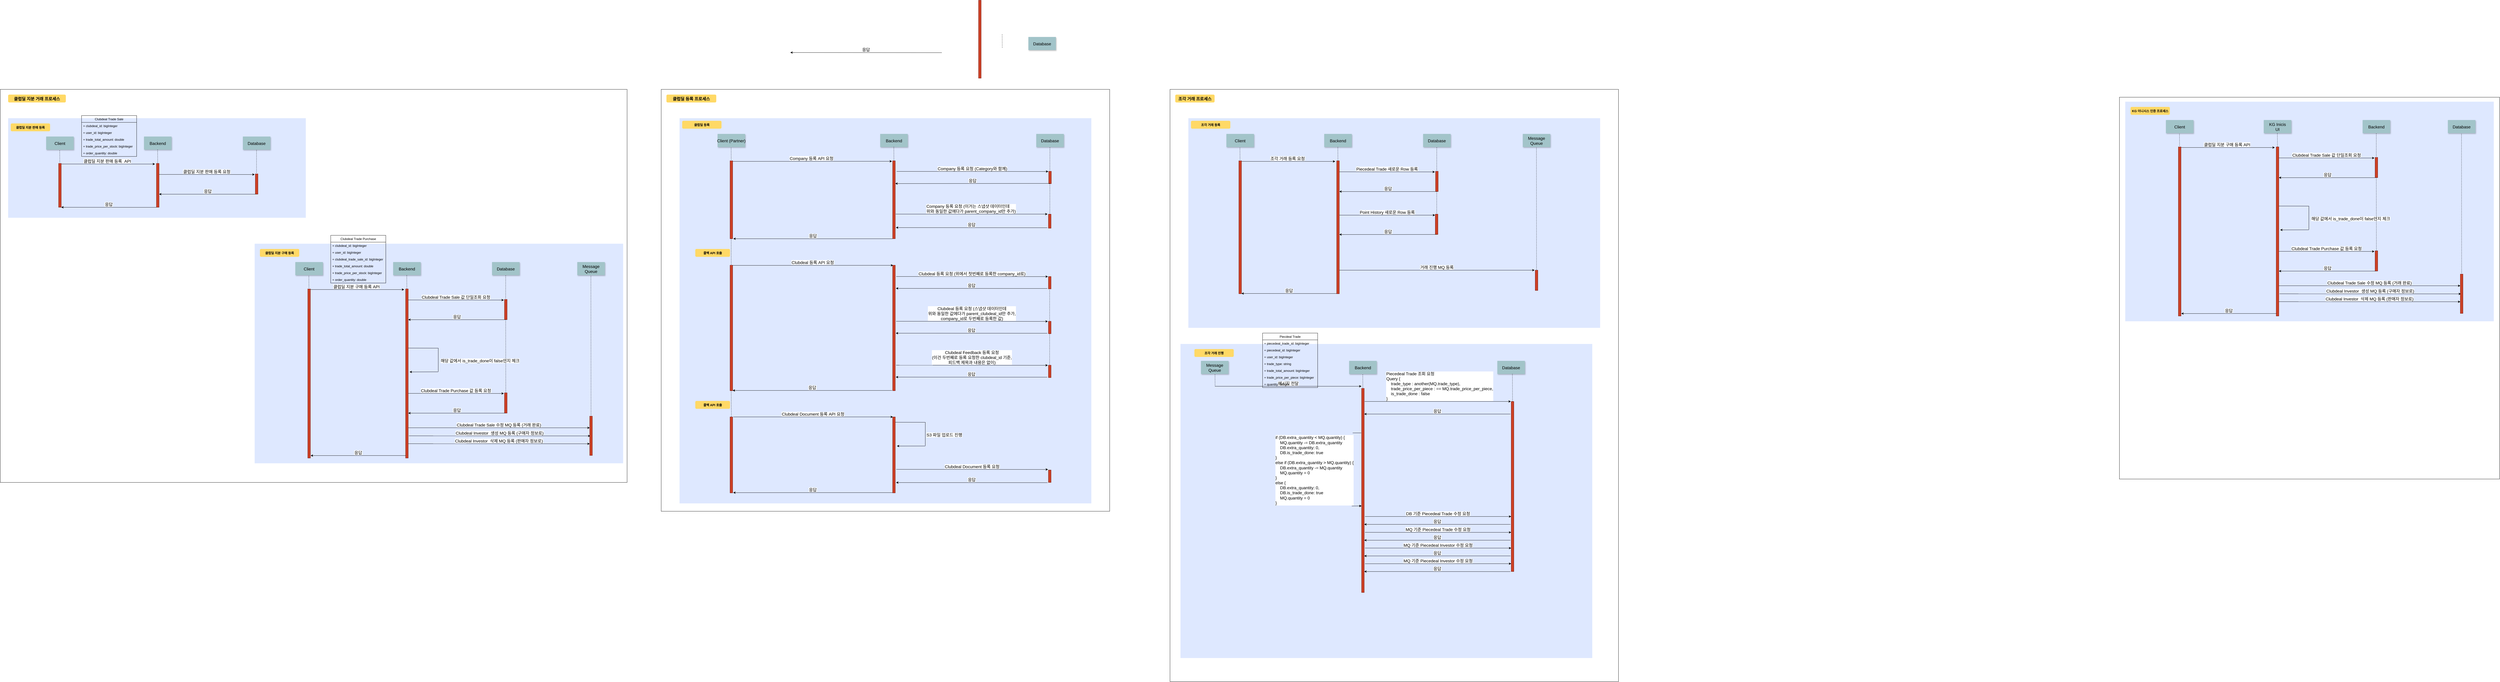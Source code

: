 <mxfile version="16.0.3" type="github">
  <diagram name="Page-1" id="9361dd3d-8414-5efd-6122-117bd74ce7a7">
    <mxGraphModel dx="4146" dy="2403" grid="1" gridSize="10" guides="1" tooltips="1" connect="1" arrows="1" fold="1" page="0" pageScale="1.5" pageWidth="826" pageHeight="1169" background="none" math="0" shadow="0">
      <root>
        <mxCell id="0" />
        <mxCell id="1" parent="0" />
        <mxCell id="KlOb9oc-CN9GO7hvicui-72" value="" style="rounded=0;whiteSpace=wrap;html=1;" parent="1" vertex="1">
          <mxGeometry x="1580" y="-80" width="1710" height="1610" as="geometry" />
        </mxCell>
        <mxCell id="69" value="" style="fillColor=#DEE8FF;strokeColor=none" parent="1" vertex="1">
          <mxGeometry x="1650" y="30" width="1570" height="1470" as="geometry" />
        </mxCell>
        <mxCell id="71" value="클럽딜 등록" style="rounded=1;fontStyle=1;fillColor=#FFD966;strokeColor=none" parent="1" vertex="1">
          <mxGeometry x="1660" y="40" width="150" height="30" as="geometry" />
        </mxCell>
        <mxCell id="AhJz03Bt-B3YiPbpUyde-89" value="Client (Partner)" style="shadow=1;fillColor=#A2C4C9;strokeColor=none;fontSize=16;" parent="1" vertex="1">
          <mxGeometry x="1795" y="90" width="105" height="50" as="geometry" />
        </mxCell>
        <mxCell id="AhJz03Bt-B3YiPbpUyde-90" value="Backend" style="shadow=1;fillColor=#A2C4C9;strokeColor=none;fontSize=16;" parent="1" vertex="1">
          <mxGeometry x="2415" y="90" width="105" height="50" as="geometry" />
        </mxCell>
        <mxCell id="AhJz03Bt-B3YiPbpUyde-91" value="Database" style="shadow=1;fillColor=#A2C4C9;strokeColor=none;fontSize=16;" parent="1" vertex="1">
          <mxGeometry x="3010" y="90" width="105" height="50" as="geometry" />
        </mxCell>
        <mxCell id="AhJz03Bt-B3YiPbpUyde-94" value="Company 등록 API 요청" style="edgeStyle=elbowEdgeStyle;elbow=vertical;verticalLabelPosition=top;verticalAlign=bottom;fontSize=16;" parent="1" edge="1">
          <mxGeometry x="1924.5" y="-38.12" width="100" height="100" as="geometry">
            <mxPoint x="1847" y="194.88" as="sourcePoint" />
            <mxPoint x="2460" y="194" as="targetPoint" />
            <Array as="points" />
          </mxGeometry>
        </mxCell>
        <mxCell id="AhJz03Bt-B3YiPbpUyde-95" value="" style="edgeStyle=none;endArrow=none;dashed=1" parent="1" edge="1">
          <mxGeometry x="2418.481" y="234.56" width="100" height="100" as="geometry">
            <mxPoint x="2466.91" y="139.56" as="sourcePoint" />
            <mxPoint x="2467.32" y="191.56" as="targetPoint" />
          </mxGeometry>
        </mxCell>
        <mxCell id="AhJz03Bt-B3YiPbpUyde-96" value="" style="fillColor=#CC4125;strokeColor=#660000" parent="1" vertex="1">
          <mxGeometry x="2462.5" y="192.56" width="10" height="297.44" as="geometry" />
        </mxCell>
        <mxCell id="AhJz03Bt-B3YiPbpUyde-97" value="Company 등록 요청 (Category와 함께)" style="edgeStyle=elbowEdgeStyle;elbow=vertical;verticalLabelPosition=top;verticalAlign=bottom;fontSize=16;exitX=0.915;exitY=0.08;exitDx=0;exitDy=0;exitPerimeter=0;" parent="1" edge="1">
          <mxGeometry x="2309" y="1.66" width="100" height="100" as="geometry">
            <mxPoint x="2477.65" y="233.155" as="sourcePoint" />
            <mxPoint x="3056" y="234" as="targetPoint" />
            <Array as="points" />
          </mxGeometry>
        </mxCell>
        <mxCell id="AhJz03Bt-B3YiPbpUyde-98" value="" style="edgeStyle=none;endArrow=none;dashed=1" parent="1" edge="1">
          <mxGeometry x="3013.641" y="236.56" width="100" height="100" as="geometry">
            <mxPoint x="3062.07" y="141.56" as="sourcePoint" />
            <mxPoint x="3062" y="231" as="targetPoint" />
          </mxGeometry>
        </mxCell>
        <mxCell id="AhJz03Bt-B3YiPbpUyde-99" value="" style="fillColor=#CC4125;strokeColor=#660000" parent="1" vertex="1">
          <mxGeometry x="3057.5" y="232.56" width="10" height="47.44" as="geometry" />
        </mxCell>
        <mxCell id="AhJz03Bt-B3YiPbpUyde-100" value="응답" style="edgeStyle=elbowEdgeStyle;elbow=vertical;verticalLabelPosition=top;verticalAlign=bottom;exitX=0.5;exitY=1;exitDx=0;exitDy=0;fontSize=16;" parent="1" edge="1">
          <mxGeometry x="2457.5" y="136" width="100" height="100" as="geometry">
            <mxPoint x="3062.5" y="279" as="sourcePoint" />
            <mxPoint x="2472.5" y="279.588" as="targetPoint" />
            <Array as="points" />
          </mxGeometry>
        </mxCell>
        <mxCell id="AhJz03Bt-B3YiPbpUyde-105" value="응답" style="edgeStyle=elbowEdgeStyle;elbow=vertical;verticalLabelPosition=top;verticalAlign=bottom;fontSize=16;" parent="1" edge="1">
          <mxGeometry x="1932.5" y="257.18" width="100" height="100" as="geometry">
            <mxPoint x="2462.5" y="490.18" as="sourcePoint" />
            <mxPoint x="1855.0" y="490.18" as="targetPoint" />
            <Array as="points" />
          </mxGeometry>
        </mxCell>
        <mxCell id="AhJz03Bt-B3YiPbpUyde-106" value="" style="fillColor=#CC4125;strokeColor=#660000" parent="1" vertex="1">
          <mxGeometry x="1842.5" y="192.56" width="10" height="297.44" as="geometry" />
        </mxCell>
        <mxCell id="AhJz03Bt-B3YiPbpUyde-107" value="" style="edgeStyle=none;endArrow=none;dashed=1;" parent="1" edge="1">
          <mxGeometry x="1798.161" y="238" width="100" height="100" as="geometry">
            <mxPoint x="1846.59" y="143" as="sourcePoint" />
            <mxPoint x="1847" y="190" as="targetPoint" />
          </mxGeometry>
        </mxCell>
        <mxCell id="SZOiIeE2iXW8za4jXHJB-124" value="" style="edgeStyle=none;endArrow=none;dashed=1" parent="1" edge="1">
          <mxGeometry x="3013.551" y="405" width="100" height="100" as="geometry">
            <mxPoint x="3062" y="280" as="sourcePoint" />
            <mxPoint x="3061.91" y="399.44" as="targetPoint" />
          </mxGeometry>
        </mxCell>
        <mxCell id="SZOiIeE2iXW8za4jXHJB-125" value="Company 등록 요청 (이거는 스냅샷 데이터인데 &#xa;위와 동일한 값에다가 parent_company_id만 추가)" style="edgeStyle=elbowEdgeStyle;elbow=vertical;verticalLabelPosition=top;verticalAlign=bottom;fontSize=16;align=left;" parent="1" edge="1">
          <mxGeometry width="100" height="100" as="geometry">
            <mxPoint x="2474" y="396" as="sourcePoint" />
            <mxPoint x="3053" y="396.28" as="targetPoint" />
            <Array as="points" />
            <mxPoint x="-174" as="offset" />
          </mxGeometry>
        </mxCell>
        <mxCell id="SZOiIeE2iXW8za4jXHJB-126" value="" style="fillColor=#CC4125;strokeColor=#660000" parent="1" vertex="1">
          <mxGeometry x="3056.5" y="396.28" width="10" height="53.72" as="geometry" />
        </mxCell>
        <mxCell id="SZOiIeE2iXW8za4jXHJB-127" value="응답" style="edgeStyle=elbowEdgeStyle;elbow=vertical;verticalLabelPosition=top;verticalAlign=bottom;exitX=0.892;exitY=0.555;exitDx=0;exitDy=0;fontSize=16;exitPerimeter=0;entryX=1.032;entryY=0.553;entryDx=0;entryDy=0;entryPerimeter=0;" parent="1" edge="1">
          <mxGeometry x="2459.5" y="304.72" width="100" height="100" as="geometry">
            <mxPoint x="3052.44" y="448" as="sourcePoint" />
            <mxPoint x="2474.82" y="447.174" as="targetPoint" />
            <Array as="points" />
          </mxGeometry>
        </mxCell>
        <mxCell id="KlOb9oc-CN9GO7hvicui-73" value="클럽딜 등록 프로세스" style="rounded=1;fontStyle=1;fillColor=#FFD966;strokeColor=none;fontSize=16;" parent="1" vertex="1">
          <mxGeometry x="1600" y="-60" width="190" height="30" as="geometry" />
        </mxCell>
        <mxCell id="KlOb9oc-CN9GO7hvicui-74" value="" style="rounded=0;whiteSpace=wrap;html=1;" parent="1" vertex="1">
          <mxGeometry x="-940" y="-80" width="2390" height="1500" as="geometry" />
        </mxCell>
        <mxCell id="KlOb9oc-CN9GO7hvicui-146" value="클럽딜 지분 거래 프로세스" style="rounded=1;fontStyle=1;fillColor=#FFD966;strokeColor=none;fontSize=16;" parent="1" vertex="1">
          <mxGeometry x="-910" y="-60" width="220" height="30" as="geometry" />
        </mxCell>
        <mxCell id="cGfgTrVELsaOKkTniNKJ-86" value="" style="fillColor=#DEE8FF;strokeColor=none" parent="1" vertex="1">
          <mxGeometry x="-910" y="30" width="1135" height="380" as="geometry" />
        </mxCell>
        <mxCell id="cGfgTrVELsaOKkTniNKJ-87" value="클럽딜 지분 판매 등록" style="rounded=1;fontStyle=1;fillColor=#FFD966;strokeColor=none" parent="1" vertex="1">
          <mxGeometry x="-900" y="50" width="150" height="30" as="geometry" />
        </mxCell>
        <mxCell id="cGfgTrVELsaOKkTniNKJ-88" value="Client" style="shadow=1;fillColor=#A2C4C9;strokeColor=none;fontSize=16;" parent="1" vertex="1">
          <mxGeometry x="-765" y="100" width="105" height="50" as="geometry" />
        </mxCell>
        <mxCell id="cGfgTrVELsaOKkTniNKJ-89" value="Backend" style="shadow=1;fillColor=#A2C4C9;strokeColor=none;fontSize=16;" parent="1" vertex="1">
          <mxGeometry x="-392" y="100" width="105" height="50" as="geometry" />
        </mxCell>
        <mxCell id="cGfgTrVELsaOKkTniNKJ-90" value="Database" style="shadow=1;fillColor=#A2C4C9;strokeColor=none;fontSize=16;" parent="1" vertex="1">
          <mxGeometry x="-15" y="100" width="105" height="50" as="geometry" />
        </mxCell>
        <mxCell id="cGfgTrVELsaOKkTniNKJ-91" value="클럽딜 지분 판매 등록  API" style="edgeStyle=elbowEdgeStyle;elbow=vertical;verticalLabelPosition=top;verticalAlign=bottom;fontSize=16;" parent="1" edge="1">
          <mxGeometry x="-635.5" y="-28.12" width="100" height="100" as="geometry">
            <mxPoint x="-713.0" y="204.88" as="sourcePoint" />
            <mxPoint x="-350" y="205" as="targetPoint" />
            <Array as="points" />
          </mxGeometry>
        </mxCell>
        <mxCell id="cGfgTrVELsaOKkTniNKJ-92" value="" style="edgeStyle=none;endArrow=none;dashed=1" parent="1" edge="1">
          <mxGeometry x="-388.559" y="245" width="100" height="100" as="geometry">
            <mxPoint x="-340.13" y="150" as="sourcePoint" />
            <mxPoint x="-339.72" y="202.0" as="targetPoint" />
          </mxGeometry>
        </mxCell>
        <mxCell id="cGfgTrVELsaOKkTniNKJ-93" value="" style="fillColor=#CC4125;strokeColor=#660000" parent="1" vertex="1">
          <mxGeometry x="-344.5" y="202.56" width="10" height="167.44" as="geometry" />
        </mxCell>
        <mxCell id="cGfgTrVELsaOKkTniNKJ-94" value="클럽딜 지분 판매 등록 요청" style="edgeStyle=elbowEdgeStyle;elbow=vertical;verticalLabelPosition=top;verticalAlign=bottom;fontSize=16;" parent="1" edge="1">
          <mxGeometry x="-257" y="11.66" width="100" height="100" as="geometry">
            <mxPoint x="-334.5" y="244.66" as="sourcePoint" />
            <mxPoint x="30" y="245" as="targetPoint" />
            <Array as="points" />
          </mxGeometry>
        </mxCell>
        <mxCell id="cGfgTrVELsaOKkTniNKJ-95" value="" style="edgeStyle=none;endArrow=none;dashed=1" parent="1" edge="1">
          <mxGeometry x="-11.359" y="246.56" width="100" height="100" as="geometry">
            <mxPoint x="37.07" y="151.56" as="sourcePoint" />
            <mxPoint x="37" y="241" as="targetPoint" />
          </mxGeometry>
        </mxCell>
        <mxCell id="cGfgTrVELsaOKkTniNKJ-96" value="" style="fillColor=#CC4125;strokeColor=#660000" parent="1" vertex="1">
          <mxGeometry x="32.5" y="242.56" width="10" height="77.44" as="geometry" />
        </mxCell>
        <mxCell id="cGfgTrVELsaOKkTniNKJ-97" value="응답" style="edgeStyle=elbowEdgeStyle;elbow=vertical;verticalLabelPosition=top;verticalAlign=bottom;exitX=0.5;exitY=1;exitDx=0;exitDy=0;fontSize=16;" parent="1" source="cGfgTrVELsaOKkTniNKJ-96" target="cGfgTrVELsaOKkTniNKJ-93" edge="1">
          <mxGeometry x="-102.5" y="177" width="100" height="100" as="geometry">
            <mxPoint x="-180.0" y="410.0" as="sourcePoint" />
            <mxPoint x="193" y="410.12" as="targetPoint" />
            <Array as="points" />
          </mxGeometry>
        </mxCell>
        <mxCell id="cGfgTrVELsaOKkTniNKJ-98" value="응답" style="edgeStyle=elbowEdgeStyle;elbow=vertical;verticalLabelPosition=top;verticalAlign=bottom;fontSize=16;" parent="1" edge="1">
          <mxGeometry x="-630" y="137.18" width="100" height="100" as="geometry">
            <mxPoint x="-344.5" y="370.3" as="sourcePoint" />
            <mxPoint x="-707.5" y="370.18" as="targetPoint" />
            <Array as="points" />
          </mxGeometry>
        </mxCell>
        <mxCell id="cGfgTrVELsaOKkTniNKJ-99" value="" style="fillColor=#CC4125;strokeColor=#660000" parent="1" vertex="1">
          <mxGeometry x="-717.5" y="202.56" width="10" height="167.44" as="geometry" />
        </mxCell>
        <mxCell id="cGfgTrVELsaOKkTniNKJ-100" value="" style="edgeStyle=none;endArrow=none;dashed=1;" parent="1" edge="1">
          <mxGeometry x="-761.839" y="248" width="100" height="100" as="geometry">
            <mxPoint x="-713.41" y="153" as="sourcePoint" />
            <mxPoint x="-713.0" y="200" as="targetPoint" />
          </mxGeometry>
        </mxCell>
        <mxCell id="cGfgTrVELsaOKkTniNKJ-101" value="" style="fillColor=#DEE8FF;strokeColor=none" parent="1" vertex="1">
          <mxGeometry x="30" y="509" width="1405" height="838" as="geometry" />
        </mxCell>
        <mxCell id="cGfgTrVELsaOKkTniNKJ-102" value="클럽딜 지분 구매 등록" style="rounded=1;fontStyle=1;fillColor=#FFD966;strokeColor=none" parent="1" vertex="1">
          <mxGeometry x="50" y="529" width="150" height="30" as="geometry" />
        </mxCell>
        <mxCell id="cGfgTrVELsaOKkTniNKJ-103" value="Client" style="shadow=1;fillColor=#A2C4C9;strokeColor=none;fontSize=16;" parent="1" vertex="1">
          <mxGeometry x="185" y="579" width="105" height="50" as="geometry" />
        </mxCell>
        <mxCell id="cGfgTrVELsaOKkTniNKJ-104" value="Backend" style="shadow=1;fillColor=#A2C4C9;strokeColor=none;fontSize=16;" parent="1" vertex="1">
          <mxGeometry x="558" y="579" width="105" height="50" as="geometry" />
        </mxCell>
        <mxCell id="cGfgTrVELsaOKkTniNKJ-105" value="Database" style="shadow=1;fillColor=#A2C4C9;strokeColor=none;fontSize=16;" parent="1" vertex="1">
          <mxGeometry x="935" y="579" width="105" height="50" as="geometry" />
        </mxCell>
        <mxCell id="cGfgTrVELsaOKkTniNKJ-106" value="클럽딜 지분 구매 등록 API" style="edgeStyle=elbowEdgeStyle;elbow=vertical;verticalLabelPosition=top;verticalAlign=bottom;fontSize=16;" parent="1" edge="1">
          <mxGeometry x="314.5" y="450.88" width="100" height="100" as="geometry">
            <mxPoint x="237.0" y="683.88" as="sourcePoint" />
            <mxPoint x="600" y="684" as="targetPoint" />
            <Array as="points" />
          </mxGeometry>
        </mxCell>
        <mxCell id="cGfgTrVELsaOKkTniNKJ-107" value="" style="edgeStyle=none;endArrow=none;dashed=1" parent="1" edge="1">
          <mxGeometry x="561.441" y="724" width="100" height="100" as="geometry">
            <mxPoint x="609.87" y="629" as="sourcePoint" />
            <mxPoint x="610.28" y="681.0" as="targetPoint" />
          </mxGeometry>
        </mxCell>
        <mxCell id="cGfgTrVELsaOKkTniNKJ-108" value="" style="fillColor=#CC4125;strokeColor=#660000" parent="1" vertex="1">
          <mxGeometry x="605.5" y="681.56" width="10" height="645.44" as="geometry" />
        </mxCell>
        <mxCell id="cGfgTrVELsaOKkTniNKJ-109" value="Clubdeal Trade Sale 값 단일조회 요청" style="edgeStyle=elbowEdgeStyle;elbow=vertical;verticalLabelPosition=top;verticalAlign=bottom;fontSize=16;" parent="1" edge="1">
          <mxGeometry x="693" y="490.66" width="100" height="100" as="geometry">
            <mxPoint x="615.5" y="723.66" as="sourcePoint" />
            <mxPoint x="980" y="724" as="targetPoint" />
            <Array as="points" />
          </mxGeometry>
        </mxCell>
        <mxCell id="cGfgTrVELsaOKkTniNKJ-110" value="" style="edgeStyle=none;endArrow=none;dashed=1" parent="1" edge="1">
          <mxGeometry x="938.641" y="725.56" width="100" height="100" as="geometry">
            <mxPoint x="987.07" y="630.56" as="sourcePoint" />
            <mxPoint x="987" y="720" as="targetPoint" />
          </mxGeometry>
        </mxCell>
        <mxCell id="cGfgTrVELsaOKkTniNKJ-111" value="" style="fillColor=#CC4125;strokeColor=#660000" parent="1" vertex="1">
          <mxGeometry x="982.5" y="721.56" width="10" height="77.44" as="geometry" />
        </mxCell>
        <mxCell id="cGfgTrVELsaOKkTniNKJ-112" value="응답" style="edgeStyle=elbowEdgeStyle;elbow=vertical;verticalLabelPosition=top;verticalAlign=bottom;exitX=0.5;exitY=1;exitDx=0;exitDy=0;fontSize=16;" parent="1" source="cGfgTrVELsaOKkTniNKJ-111" target="cGfgTrVELsaOKkTniNKJ-108" edge="1">
          <mxGeometry x="847.5" y="656" width="100" height="100" as="geometry">
            <mxPoint x="770.0" y="889.0" as="sourcePoint" />
            <mxPoint x="1143" y="889.12" as="targetPoint" />
            <Array as="points" />
          </mxGeometry>
        </mxCell>
        <mxCell id="cGfgTrVELsaOKkTniNKJ-113" value="응답" style="edgeStyle=elbowEdgeStyle;elbow=vertical;verticalLabelPosition=top;verticalAlign=bottom;fontSize=16;" parent="1" edge="1">
          <mxGeometry x="321" y="1084.23" width="100" height="100" as="geometry">
            <mxPoint x="606.5" y="1317.35" as="sourcePoint" />
            <mxPoint x="243.5" y="1317.23" as="targetPoint" />
            <Array as="points" />
          </mxGeometry>
        </mxCell>
        <mxCell id="cGfgTrVELsaOKkTniNKJ-114" value="" style="fillColor=#CC4125;strokeColor=#660000" parent="1" vertex="1">
          <mxGeometry x="232.5" y="681.56" width="10" height="645.44" as="geometry" />
        </mxCell>
        <mxCell id="cGfgTrVELsaOKkTniNKJ-115" value="" style="edgeStyle=none;endArrow=none;dashed=1;" parent="1" edge="1">
          <mxGeometry x="188.161" y="727" width="100" height="100" as="geometry">
            <mxPoint x="236.59" y="632" as="sourcePoint" />
            <mxPoint x="237.0" y="679" as="targetPoint" />
          </mxGeometry>
        </mxCell>
        <mxCell id="cGfgTrVELsaOKkTniNKJ-117" value="Clubdeal Trade Sale" style="swimlane;fontStyle=0;childLayout=stackLayout;horizontal=1;startSize=26;fillColor=none;horizontalStack=0;resizeParent=1;resizeParentMax=0;resizeLast=0;collapsible=1;marginBottom=0;" parent="1" vertex="1">
          <mxGeometry x="-630" y="20" width="210" height="156" as="geometry" />
        </mxCell>
        <mxCell id="cGfgTrVELsaOKkTniNKJ-118" value="+ clubdeal_id: bigInteger" style="text;strokeColor=none;fillColor=none;align=left;verticalAlign=top;spacingLeft=4;spacingRight=4;overflow=hidden;rotatable=0;points=[[0,0.5],[1,0.5]];portConstraint=eastwest;" parent="cGfgTrVELsaOKkTniNKJ-117" vertex="1">
          <mxGeometry y="26" width="210" height="26" as="geometry" />
        </mxCell>
        <mxCell id="cGfgTrVELsaOKkTniNKJ-119" value="+ user_id: bigInteger" style="text;strokeColor=none;fillColor=none;align=left;verticalAlign=top;spacingLeft=4;spacingRight=4;overflow=hidden;rotatable=0;points=[[0,0.5],[1,0.5]];portConstraint=eastwest;" parent="cGfgTrVELsaOKkTniNKJ-117" vertex="1">
          <mxGeometry y="52" width="210" height="26" as="geometry" />
        </mxCell>
        <mxCell id="cGfgTrVELsaOKkTniNKJ-124" value="+ trade_total_amount: double" style="text;strokeColor=none;fillColor=none;align=left;verticalAlign=top;spacingLeft=4;spacingRight=4;overflow=hidden;rotatable=0;points=[[0,0.5],[1,0.5]];portConstraint=eastwest;" parent="cGfgTrVELsaOKkTniNKJ-117" vertex="1">
          <mxGeometry y="78" width="210" height="26" as="geometry" />
        </mxCell>
        <mxCell id="cGfgTrVELsaOKkTniNKJ-121" value="+ trade_price_per_stock: bigInteger" style="text;strokeColor=none;fillColor=none;align=left;verticalAlign=top;spacingLeft=4;spacingRight=4;overflow=hidden;rotatable=0;points=[[0,0.5],[1,0.5]];portConstraint=eastwest;" parent="cGfgTrVELsaOKkTniNKJ-117" vertex="1">
          <mxGeometry y="104" width="210" height="26" as="geometry" />
        </mxCell>
        <mxCell id="cGfgTrVELsaOKkTniNKJ-120" value="+ order_quantity: double" style="text;strokeColor=none;fillColor=none;align=left;verticalAlign=top;spacingLeft=4;spacingRight=4;overflow=hidden;rotatable=0;points=[[0,0.5],[1,0.5]];portConstraint=eastwest;" parent="cGfgTrVELsaOKkTniNKJ-117" vertex="1">
          <mxGeometry y="130" width="210" height="26" as="geometry" />
        </mxCell>
        <mxCell id="cGfgTrVELsaOKkTniNKJ-127" value="Clubdeal Trade Purchase" style="swimlane;fontStyle=0;childLayout=stackLayout;horizontal=1;startSize=26;fillColor=none;horizontalStack=0;resizeParent=1;resizeParentMax=0;resizeLast=0;collapsible=1;marginBottom=0;" parent="1" vertex="1">
          <mxGeometry x="320" y="477.0" width="210" height="182" as="geometry" />
        </mxCell>
        <mxCell id="cGfgTrVELsaOKkTniNKJ-128" value="+ clubdeal_id: bigInteger" style="text;strokeColor=none;fillColor=none;align=left;verticalAlign=top;spacingLeft=4;spacingRight=4;overflow=hidden;rotatable=0;points=[[0,0.5],[1,0.5]];portConstraint=eastwest;" parent="cGfgTrVELsaOKkTniNKJ-127" vertex="1">
          <mxGeometry y="26" width="210" height="26" as="geometry" />
        </mxCell>
        <mxCell id="cGfgTrVELsaOKkTniNKJ-129" value="+ user_id: bigInteger" style="text;strokeColor=none;fillColor=none;align=left;verticalAlign=top;spacingLeft=4;spacingRight=4;overflow=hidden;rotatable=0;points=[[0,0.5],[1,0.5]];portConstraint=eastwest;" parent="cGfgTrVELsaOKkTniNKJ-127" vertex="1">
          <mxGeometry y="52" width="210" height="26" as="geometry" />
        </mxCell>
        <mxCell id="cGfgTrVELsaOKkTniNKJ-133" value="+ clubdeal_trade_sale_id: bigInteger" style="text;strokeColor=none;fillColor=none;align=left;verticalAlign=top;spacingLeft=4;spacingRight=4;overflow=hidden;rotatable=0;points=[[0,0.5],[1,0.5]];portConstraint=eastwest;" parent="cGfgTrVELsaOKkTniNKJ-127" vertex="1">
          <mxGeometry y="78" width="210" height="26" as="geometry" />
        </mxCell>
        <mxCell id="cGfgTrVELsaOKkTniNKJ-130" value="+ trade_total_amount: double" style="text;strokeColor=none;fillColor=none;align=left;verticalAlign=top;spacingLeft=4;spacingRight=4;overflow=hidden;rotatable=0;points=[[0,0.5],[1,0.5]];portConstraint=eastwest;" parent="cGfgTrVELsaOKkTniNKJ-127" vertex="1">
          <mxGeometry y="104" width="210" height="26" as="geometry" />
        </mxCell>
        <mxCell id="cGfgTrVELsaOKkTniNKJ-131" value="+ trade_price_per_stock: bigInteger" style="text;strokeColor=none;fillColor=none;align=left;verticalAlign=top;spacingLeft=4;spacingRight=4;overflow=hidden;rotatable=0;points=[[0,0.5],[1,0.5]];portConstraint=eastwest;" parent="cGfgTrVELsaOKkTniNKJ-127" vertex="1">
          <mxGeometry y="130" width="210" height="26" as="geometry" />
        </mxCell>
        <mxCell id="cGfgTrVELsaOKkTniNKJ-132" value="+ order_quantity: double" style="text;strokeColor=none;fillColor=none;align=left;verticalAlign=top;spacingLeft=4;spacingRight=4;overflow=hidden;rotatable=0;points=[[0,0.5],[1,0.5]];portConstraint=eastwest;" parent="cGfgTrVELsaOKkTniNKJ-127" vertex="1">
          <mxGeometry y="156" width="210" height="26" as="geometry" />
        </mxCell>
        <mxCell id="cGfgTrVELsaOKkTniNKJ-134" value="해당 값에서 is_trade_done이 false인지 체크" style="edgeStyle=elbowEdgeStyle;elbow=vertical;verticalLabelPosition=top;verticalAlign=bottom;fontSize=16;endArrow=none;endFill=0;" parent="1" edge="1">
          <mxGeometry x="-260" y="-33" width="100" height="100" as="geometry">
            <mxPoint x="615.5" y="907.29" as="sourcePoint" />
            <mxPoint x="730" y="908" as="targetPoint" />
            <Array as="points" />
            <mxPoint x="217" y="59" as="offset" />
          </mxGeometry>
        </mxCell>
        <mxCell id="cGfgTrVELsaOKkTniNKJ-135" value="" style="endArrow=none;html=1;rounded=0;endFill=0;" parent="1" edge="1">
          <mxGeometry width="50" height="50" relative="1" as="geometry">
            <mxPoint x="730" y="907" as="sourcePoint" />
            <mxPoint x="730" y="997" as="targetPoint" />
          </mxGeometry>
        </mxCell>
        <mxCell id="cGfgTrVELsaOKkTniNKJ-136" value="" style="endArrow=classic;html=1;rounded=0;entryX=1.508;entryY=0.706;entryDx=0;entryDy=0;entryPerimeter=0;" parent="1" edge="1">
          <mxGeometry width="50" height="50" relative="1" as="geometry">
            <mxPoint x="730" y="998" as="sourcePoint" />
            <mxPoint x="620.58" y="998.341" as="targetPoint" />
          </mxGeometry>
        </mxCell>
        <mxCell id="cGfgTrVELsaOKkTniNKJ-137" value="Clubdeal Trade Purchase 값 등록 요청" style="edgeStyle=elbowEdgeStyle;elbow=vertical;verticalLabelPosition=top;verticalAlign=bottom;fontSize=16;" parent="1" edge="1">
          <mxGeometry x="693" y="847.1" width="100" height="100" as="geometry">
            <mxPoint x="615.5" y="1080.1" as="sourcePoint" />
            <mxPoint x="980" y="1080.44" as="targetPoint" />
            <Array as="points" />
          </mxGeometry>
        </mxCell>
        <mxCell id="cGfgTrVELsaOKkTniNKJ-138" value="" style="fillColor=#CC4125;strokeColor=#660000" parent="1" vertex="1">
          <mxGeometry x="982.5" y="1078" width="10" height="77.44" as="geometry" />
        </mxCell>
        <mxCell id="cGfgTrVELsaOKkTniNKJ-139" value="응답" style="edgeStyle=elbowEdgeStyle;elbow=vertical;verticalLabelPosition=top;verticalAlign=bottom;exitX=0.5;exitY=1;exitDx=0;exitDy=0;fontSize=16;" parent="1" source="cGfgTrVELsaOKkTniNKJ-138" edge="1">
          <mxGeometry x="847.5" y="1012.44" width="100" height="100" as="geometry">
            <mxPoint x="770.0" y="1245.44" as="sourcePoint" />
            <mxPoint x="615.5" y="1155.072" as="targetPoint" />
            <Array as="points" />
          </mxGeometry>
        </mxCell>
        <mxCell id="cGfgTrVELsaOKkTniNKJ-140" value="" style="edgeStyle=none;endArrow=none;dashed=1;entryX=0.5;entryY=0;entryDx=0;entryDy=0;" parent="1" target="cGfgTrVELsaOKkTniNKJ-138" edge="1">
          <mxGeometry x="938.611" y="892" width="100" height="100" as="geometry">
            <mxPoint x="987.04" y="797.0" as="sourcePoint" />
            <mxPoint x="986.97" y="886.44" as="targetPoint" />
          </mxGeometry>
        </mxCell>
        <mxCell id="cGfgTrVELsaOKkTniNKJ-141" value="Message&#xa;Queue" style="shadow=1;fillColor=#A2C4C9;strokeColor=none;fontSize=16;" parent="1" vertex="1">
          <mxGeometry x="1260" y="579" width="105" height="50" as="geometry" />
        </mxCell>
        <mxCell id="cGfgTrVELsaOKkTniNKJ-142" value="" style="edgeStyle=none;endArrow=none;dashed=1;entryX=0.5;entryY=0;entryDx=0;entryDy=0;" parent="1" target="cGfgTrVELsaOKkTniNKJ-144" edge="1">
          <mxGeometry x="1263.521" y="727.12" width="100" height="100" as="geometry">
            <mxPoint x="1311.95" y="632.12" as="sourcePoint" />
            <mxPoint x="1311.88" y="721.56" as="targetPoint" />
          </mxGeometry>
        </mxCell>
        <mxCell id="cGfgTrVELsaOKkTniNKJ-143" value="Clubdeal Investor  생성 MQ 등록 (구매자 정보로)" style="edgeStyle=elbowEdgeStyle;elbow=vertical;verticalLabelPosition=top;verticalAlign=bottom;fontSize=16;entryX=0.25;entryY=0.202;entryDx=0;entryDy=0;entryPerimeter=0;" parent="1" edge="1">
          <mxGeometry x="695.5" y="1009.17" width="100" height="100" as="geometry">
            <mxPoint x="618" y="1242.17" as="sourcePoint" />
            <mxPoint x="1310" y="1242.47" as="targetPoint" />
            <Array as="points" />
          </mxGeometry>
        </mxCell>
        <mxCell id="cGfgTrVELsaOKkTniNKJ-144" value="" style="fillColor=#CC4125;strokeColor=#660000" parent="1" vertex="1">
          <mxGeometry x="1307.5" y="1167" width="10" height="150" as="geometry" />
        </mxCell>
        <mxCell id="cGfgTrVELsaOKkTniNKJ-145" value="Clubdeal Investor  삭제 MQ 등록 (판매자 정보로)" style="edgeStyle=elbowEdgeStyle;elbow=vertical;verticalLabelPosition=top;verticalAlign=bottom;fontSize=16;entryX=0.25;entryY=0.202;entryDx=0;entryDy=0;entryPerimeter=0;" parent="1" edge="1">
          <mxGeometry x="693" y="1039.17" width="100" height="100" as="geometry">
            <mxPoint x="615.5" y="1272.17" as="sourcePoint" />
            <mxPoint x="1307.5" y="1272.47" as="targetPoint" />
            <Array as="points" />
          </mxGeometry>
        </mxCell>
        <mxCell id="cGfgTrVELsaOKkTniNKJ-146" value="Clubdeal Trade Sale 수정 MQ 등록 (거래 완료)" style="edgeStyle=elbowEdgeStyle;elbow=vertical;verticalLabelPosition=top;verticalAlign=bottom;fontSize=16;entryX=0.25;entryY=0.202;entryDx=0;entryDy=0;entryPerimeter=0;" parent="1" edge="1">
          <mxGeometry x="693" y="978.34" width="100" height="100" as="geometry">
            <mxPoint x="615.5" y="1211.34" as="sourcePoint" />
            <mxPoint x="1307.5" y="1211.64" as="targetPoint" />
            <Array as="points" />
          </mxGeometry>
        </mxCell>
        <mxCell id="aL3dikW4eVDOz2QTNqO3-71" value="" style="rounded=0;whiteSpace=wrap;html=1;" parent="1" vertex="1">
          <mxGeometry x="3520" y="-80" width="1710" height="2260" as="geometry" />
        </mxCell>
        <mxCell id="aL3dikW4eVDOz2QTNqO3-72" value="" style="fillColor=#DEE8FF;strokeColor=none" parent="1" vertex="1">
          <mxGeometry x="3590" y="30" width="1570" height="800" as="geometry" />
        </mxCell>
        <mxCell id="aL3dikW4eVDOz2QTNqO3-73" value="조각 거래 등록" style="rounded=1;fontStyle=1;fillColor=#FFD966;strokeColor=none" parent="1" vertex="1">
          <mxGeometry x="3600" y="40" width="150" height="30" as="geometry" />
        </mxCell>
        <mxCell id="aL3dikW4eVDOz2QTNqO3-74" value="Client" style="shadow=1;fillColor=#A2C4C9;strokeColor=none;fontSize=16;" parent="1" vertex="1">
          <mxGeometry x="3735" y="90" width="105" height="50" as="geometry" />
        </mxCell>
        <mxCell id="aL3dikW4eVDOz2QTNqO3-75" value="Backend" style="shadow=1;fillColor=#A2C4C9;strokeColor=none;fontSize=16;" parent="1" vertex="1">
          <mxGeometry x="4108" y="90" width="105" height="50" as="geometry" />
        </mxCell>
        <mxCell id="aL3dikW4eVDOz2QTNqO3-76" value="Database" style="shadow=1;fillColor=#A2C4C9;strokeColor=none;fontSize=16;" parent="1" vertex="1">
          <mxGeometry x="4485" y="90" width="105" height="50" as="geometry" />
        </mxCell>
        <mxCell id="aL3dikW4eVDOz2QTNqO3-77" value="Message&#xa;Queue" style="shadow=1;fillColor=#A2C4C9;strokeColor=none;fontSize=16;" parent="1" vertex="1">
          <mxGeometry x="4865" y="90" width="105" height="50" as="geometry" />
        </mxCell>
        <mxCell id="aL3dikW4eVDOz2QTNqO3-78" value="조각 거래 등록 요청" style="edgeStyle=elbowEdgeStyle;elbow=vertical;verticalLabelPosition=top;verticalAlign=bottom;fontSize=16;" parent="1" edge="1">
          <mxGeometry x="3864.5" y="-38.12" width="100" height="100" as="geometry">
            <mxPoint x="3787" y="194.88" as="sourcePoint" />
            <mxPoint x="4150" y="195" as="targetPoint" />
            <Array as="points" />
          </mxGeometry>
        </mxCell>
        <mxCell id="aL3dikW4eVDOz2QTNqO3-79" value="" style="edgeStyle=none;endArrow=none;dashed=1" parent="1" edge="1">
          <mxGeometry x="4111.441" y="235" width="100" height="100" as="geometry">
            <mxPoint x="4159.87" y="140" as="sourcePoint" />
            <mxPoint x="4160.28" y="192" as="targetPoint" />
          </mxGeometry>
        </mxCell>
        <mxCell id="aL3dikW4eVDOz2QTNqO3-80" value="" style="fillColor=#CC4125;strokeColor=#660000" parent="1" vertex="1">
          <mxGeometry x="4155.5" y="192.56" width="10" height="507.44" as="geometry" />
        </mxCell>
        <mxCell id="aL3dikW4eVDOz2QTNqO3-81" value="Piecedeal Trade 새로운 Row 등록" style="edgeStyle=elbowEdgeStyle;elbow=vertical;verticalLabelPosition=top;verticalAlign=bottom;fontSize=16;" parent="1" edge="1">
          <mxGeometry x="4243" y="1.66" width="100" height="100" as="geometry">
            <mxPoint x="4165.5" y="234.66" as="sourcePoint" />
            <mxPoint x="4530" y="235" as="targetPoint" />
            <Array as="points" />
          </mxGeometry>
        </mxCell>
        <mxCell id="aL3dikW4eVDOz2QTNqO3-82" value="" style="edgeStyle=none;endArrow=none;dashed=1" parent="1" edge="1">
          <mxGeometry x="4488.641" y="236.56" width="100" height="100" as="geometry">
            <mxPoint x="4537.07" y="141.56" as="sourcePoint" />
            <mxPoint x="4537" y="231.0" as="targetPoint" />
          </mxGeometry>
        </mxCell>
        <mxCell id="aL3dikW4eVDOz2QTNqO3-83" value="" style="fillColor=#CC4125;strokeColor=#660000" parent="1" vertex="1">
          <mxGeometry x="4532.5" y="232.56" width="10" height="77.44" as="geometry" />
        </mxCell>
        <mxCell id="aL3dikW4eVDOz2QTNqO3-84" value="응답" style="edgeStyle=elbowEdgeStyle;elbow=vertical;verticalLabelPosition=top;verticalAlign=bottom;exitX=0.5;exitY=1;exitDx=0;exitDy=0;fontSize=16;" parent="1" source="aL3dikW4eVDOz2QTNqO3-83" target="aL3dikW4eVDOz2QTNqO3-80" edge="1">
          <mxGeometry x="4397.5" y="167" width="100" height="100" as="geometry">
            <mxPoint x="4320.0" y="400.0" as="sourcePoint" />
            <mxPoint x="4693" y="400.12" as="targetPoint" />
            <Array as="points" />
          </mxGeometry>
        </mxCell>
        <mxCell id="aL3dikW4eVDOz2QTNqO3-85" value="거래 진행 MQ 등록" style="edgeStyle=elbowEdgeStyle;elbow=vertical;verticalLabelPosition=top;verticalAlign=bottom;fontSize=16;" parent="1" edge="1">
          <mxGeometry x="4243" y="377" width="100" height="100" as="geometry">
            <mxPoint x="4165.5" y="610" as="sourcePoint" />
            <mxPoint x="4910" y="610" as="targetPoint" />
            <Array as="points" />
          </mxGeometry>
        </mxCell>
        <mxCell id="aL3dikW4eVDOz2QTNqO3-86" value="" style="edgeStyle=none;endArrow=none;dashed=1;entryX=0.5;entryY=0;entryDx=0;entryDy=0;" parent="1" target="aL3dikW4eVDOz2QTNqO3-87" edge="1">
          <mxGeometry x="4868.711" y="238.12" width="100" height="100" as="geometry">
            <mxPoint x="4917.14" y="143.12" as="sourcePoint" />
            <mxPoint x="4917" y="410" as="targetPoint" />
          </mxGeometry>
        </mxCell>
        <mxCell id="aL3dikW4eVDOz2QTNqO3-87" value="" style="fillColor=#CC4125;strokeColor=#660000" parent="1" vertex="1">
          <mxGeometry x="4912.5" y="610" width="10" height="77.44" as="geometry" />
        </mxCell>
        <mxCell id="aL3dikW4eVDOz2QTNqO3-88" value="응답" style="edgeStyle=elbowEdgeStyle;elbow=vertical;verticalLabelPosition=top;verticalAlign=bottom;fontSize=16;" parent="1" edge="1">
          <mxGeometry x="3870" y="466" width="100" height="100" as="geometry">
            <mxPoint x="4155.5" y="699.12" as="sourcePoint" />
            <mxPoint x="3792.5" y="699" as="targetPoint" />
            <Array as="points" />
          </mxGeometry>
        </mxCell>
        <mxCell id="aL3dikW4eVDOz2QTNqO3-89" value="" style="fillColor=#CC4125;strokeColor=#660000" parent="1" vertex="1">
          <mxGeometry x="3782.5" y="192.56" width="10" height="507.44" as="geometry" />
        </mxCell>
        <mxCell id="aL3dikW4eVDOz2QTNqO3-90" value="" style="edgeStyle=none;endArrow=none;dashed=1;" parent="1" edge="1">
          <mxGeometry x="3738.161" y="238" width="100" height="100" as="geometry">
            <mxPoint x="3786.59" y="143.0" as="sourcePoint" />
            <mxPoint x="3787" y="190" as="targetPoint" />
          </mxGeometry>
        </mxCell>
        <mxCell id="aL3dikW4eVDOz2QTNqO3-91" value="" style="fillColor=#DEE8FF;strokeColor=none" parent="1" vertex="1">
          <mxGeometry x="3560" y="891.5" width="1570" height="1198.5" as="geometry" />
        </mxCell>
        <mxCell id="aL3dikW4eVDOz2QTNqO3-92" value="조각 거래 진행" style="rounded=1;fontStyle=1;fillColor=#FFD966;strokeColor=none" parent="1" vertex="1">
          <mxGeometry x="3613" y="911" width="150" height="30" as="geometry" />
        </mxCell>
        <mxCell id="aL3dikW4eVDOz2QTNqO3-93" value="Message&#xa;Queue" style="shadow=1;fillColor=#A2C4C9;strokeColor=none;fontSize=16;" parent="1" vertex="1">
          <mxGeometry x="3638" y="956" width="105" height="50" as="geometry" />
        </mxCell>
        <mxCell id="aL3dikW4eVDOz2QTNqO3-94" value="Backend" style="shadow=1;fillColor=#A2C4C9;strokeColor=none;fontSize=16;" parent="1" vertex="1">
          <mxGeometry x="4203" y="956" width="105" height="50" as="geometry" />
        </mxCell>
        <mxCell id="aL3dikW4eVDOz2QTNqO3-95" value="Database" style="shadow=1;fillColor=#A2C4C9;strokeColor=none;fontSize=16;" parent="1" vertex="1">
          <mxGeometry x="4768" y="956" width="105" height="50" as="geometry" />
        </mxCell>
        <mxCell id="aL3dikW4eVDOz2QTNqO3-96" value="" style="edgeStyle=none;endArrow=none;dashed=1;" parent="1" edge="1">
          <mxGeometry x="3643.071" y="1103" width="100" height="100" as="geometry">
            <mxPoint x="3691.5" y="1008" as="sourcePoint" />
            <mxPoint x="3691.91" y="1055" as="targetPoint" />
          </mxGeometry>
        </mxCell>
        <mxCell id="aL3dikW4eVDOz2QTNqO3-97" value="메시지 전달" style="edgeStyle=elbowEdgeStyle;elbow=vertical;verticalLabelPosition=top;verticalAlign=bottom;fontSize=16;" parent="1" edge="1">
          <mxGeometry x="3770" y="820" width="100" height="100" as="geometry">
            <mxPoint x="3692.5" y="1053" as="sourcePoint" />
            <mxPoint x="4250" y="1053" as="targetPoint" />
            <Array as="points" />
          </mxGeometry>
        </mxCell>
        <mxCell id="aL3dikW4eVDOz2QTNqO3-98" value="" style="edgeStyle=none;endArrow=none;dashed=1" parent="1" edge="1">
          <mxGeometry x="4206.481" y="1103" width="100" height="100" as="geometry">
            <mxPoint x="4254.91" y="1008" as="sourcePoint" />
            <mxPoint x="4255.32" y="1060" as="targetPoint" />
          </mxGeometry>
        </mxCell>
        <mxCell id="aL3dikW4eVDOz2QTNqO3-99" value="" style="fillColor=#CC4125;strokeColor=#660000" parent="1" vertex="1">
          <mxGeometry x="4250.5" y="1061" width="10" height="779" as="geometry" />
        </mxCell>
        <mxCell id="aL3dikW4eVDOz2QTNqO3-100" value="Piecdeal Trade" style="swimlane;fontStyle=0;childLayout=stackLayout;horizontal=1;startSize=26;fillColor=none;horizontalStack=0;resizeParent=1;resizeParentMax=0;resizeLast=0;collapsible=1;marginBottom=0;" parent="1" vertex="1">
          <mxGeometry x="3873" y="850" width="210" height="208" as="geometry" />
        </mxCell>
        <mxCell id="aL3dikW4eVDOz2QTNqO3-101" value="+ piecedeal_trade_id: bigInteger" style="text;strokeColor=none;fillColor=none;align=left;verticalAlign=top;spacingLeft=4;spacingRight=4;overflow=hidden;rotatable=0;points=[[0,0.5],[1,0.5]];portConstraint=eastwest;" parent="aL3dikW4eVDOz2QTNqO3-100" vertex="1">
          <mxGeometry y="26" width="210" height="26" as="geometry" />
        </mxCell>
        <mxCell id="aL3dikW4eVDOz2QTNqO3-102" value="+ piecedeal_id: bigInteger" style="text;strokeColor=none;fillColor=none;align=left;verticalAlign=top;spacingLeft=4;spacingRight=4;overflow=hidden;rotatable=0;points=[[0,0.5],[1,0.5]];portConstraint=eastwest;" parent="aL3dikW4eVDOz2QTNqO3-100" vertex="1">
          <mxGeometry y="52" width="210" height="26" as="geometry" />
        </mxCell>
        <mxCell id="aL3dikW4eVDOz2QTNqO3-103" value="+ user_id: bigInteger" style="text;strokeColor=none;fillColor=none;align=left;verticalAlign=top;spacingLeft=4;spacingRight=4;overflow=hidden;rotatable=0;points=[[0,0.5],[1,0.5]];portConstraint=eastwest;" parent="aL3dikW4eVDOz2QTNqO3-100" vertex="1">
          <mxGeometry y="78" width="210" height="26" as="geometry" />
        </mxCell>
        <mxCell id="aL3dikW4eVDOz2QTNqO3-104" value="+ trade_type: string" style="text;strokeColor=none;fillColor=none;align=left;verticalAlign=top;spacingLeft=4;spacingRight=4;overflow=hidden;rotatable=0;points=[[0,0.5],[1,0.5]];portConstraint=eastwest;" parent="aL3dikW4eVDOz2QTNqO3-100" vertex="1">
          <mxGeometry y="104" width="210" height="26" as="geometry" />
        </mxCell>
        <mxCell id="aL3dikW4eVDOz2QTNqO3-105" value="+ trade_total_amount: bigInteger" style="text;strokeColor=none;fillColor=none;align=left;verticalAlign=top;spacingLeft=4;spacingRight=4;overflow=hidden;rotatable=0;points=[[0,0.5],[1,0.5]];portConstraint=eastwest;" parent="aL3dikW4eVDOz2QTNqO3-100" vertex="1">
          <mxGeometry y="130" width="210" height="26" as="geometry" />
        </mxCell>
        <mxCell id="aL3dikW4eVDOz2QTNqO3-106" value="+ trade_price_per_piece: bigInteger" style="text;strokeColor=none;fillColor=none;align=left;verticalAlign=top;spacingLeft=4;spacingRight=4;overflow=hidden;rotatable=0;points=[[0,0.5],[1,0.5]];portConstraint=eastwest;" parent="aL3dikW4eVDOz2QTNqO3-100" vertex="1">
          <mxGeometry y="156" width="210" height="26" as="geometry" />
        </mxCell>
        <mxCell id="aL3dikW4eVDOz2QTNqO3-107" value="+ quantity: integer" style="text;strokeColor=none;fillColor=none;align=left;verticalAlign=top;spacingLeft=4;spacingRight=4;overflow=hidden;rotatable=0;points=[[0,0.5],[1,0.5]];portConstraint=eastwest;" parent="aL3dikW4eVDOz2QTNqO3-100" vertex="1">
          <mxGeometry y="182" width="210" height="26" as="geometry" />
        </mxCell>
        <mxCell id="aL3dikW4eVDOz2QTNqO3-108" value="" style="fillColor=#CC4125;strokeColor=#660000" parent="1" vertex="1">
          <mxGeometry x="4821" y="1111" width="10" height="649" as="geometry" />
        </mxCell>
        <mxCell id="aL3dikW4eVDOz2QTNqO3-109" value="" style="edgeStyle=none;endArrow=none;dashed=1;entryX=0.5;entryY=0;entryDx=0;entryDy=0;" parent="1" target="aL3dikW4eVDOz2QTNqO3-108" edge="1">
          <mxGeometry x="4777.071" y="1101" width="100" height="100" as="geometry">
            <mxPoint x="4825.5" y="1006" as="sourcePoint" />
            <mxPoint x="4825.91" y="1058" as="targetPoint" />
          </mxGeometry>
        </mxCell>
        <mxCell id="aL3dikW4eVDOz2QTNqO3-110" value="Piecedeal Trade 조회 요청&#xa;Query {&#xa;    trade_type : another(MQ.trade_type),&#xa;    trade_price_per_piece : == MQ.trade_price_per_piece,&#xa;    is_trade_done : false&#xa;}" style="edgeStyle=elbowEdgeStyle;elbow=vertical;verticalLabelPosition=top;verticalAlign=bottom;fontSize=16;align=left;" parent="1" edge="1">
          <mxGeometry x="1843" y="1" width="100" height="100" as="geometry">
            <mxPoint x="4262" y="1111" as="sourcePoint" />
            <mxPoint x="4819.5" y="1111" as="targetPoint" />
            <Array as="points" />
            <mxPoint x="-198" as="offset" />
          </mxGeometry>
        </mxCell>
        <mxCell id="aL3dikW4eVDOz2QTNqO3-111" value="" style="edgeStyle=none;endArrow=none;dashed=1" parent="1" edge="1">
          <mxGeometry x="4488.551" y="405" width="100" height="100" as="geometry">
            <mxPoint x="4536.98" y="310" as="sourcePoint" />
            <mxPoint x="4536.91" y="399.44" as="targetPoint" />
          </mxGeometry>
        </mxCell>
        <mxCell id="aL3dikW4eVDOz2QTNqO3-112" value="Point History 새로운 Row 등록" style="edgeStyle=elbowEdgeStyle;elbow=vertical;verticalLabelPosition=top;verticalAlign=bottom;fontSize=16;" parent="1" edge="1">
          <mxGeometry x="4243.75" y="167" width="100" height="100" as="geometry">
            <mxPoint x="4166.25" y="400" as="sourcePoint" />
            <mxPoint x="4530.75" y="400.34" as="targetPoint" />
            <Array as="points" />
          </mxGeometry>
        </mxCell>
        <mxCell id="aL3dikW4eVDOz2QTNqO3-113" value="" style="fillColor=#CC4125;strokeColor=#660000" parent="1" vertex="1">
          <mxGeometry x="4531.5" y="396.28" width="10" height="77.44" as="geometry" />
        </mxCell>
        <mxCell id="aL3dikW4eVDOz2QTNqO3-114" value="응답" style="edgeStyle=elbowEdgeStyle;elbow=vertical;verticalLabelPosition=top;verticalAlign=bottom;exitX=0.5;exitY=1;exitDx=0;exitDy=0;fontSize=16;" parent="1" edge="1">
          <mxGeometry x="4397.5" y="330.72" width="100" height="100" as="geometry">
            <mxPoint x="4537.5" y="473.72" as="sourcePoint" />
            <mxPoint x="4165.5" y="474.308" as="targetPoint" />
            <Array as="points" />
          </mxGeometry>
        </mxCell>
        <mxCell id="aL3dikW4eVDOz2QTNqO3-115" value="응답" style="edgeStyle=elbowEdgeStyle;elbow=vertical;verticalLabelPosition=top;verticalAlign=bottom;fontSize=16;" parent="1" edge="1">
          <mxGeometry x="4338" y="926" width="100" height="100" as="geometry">
            <mxPoint x="4818" y="1159" as="sourcePoint" />
            <mxPoint x="4260.5" y="1159" as="targetPoint" />
            <Array as="points" />
          </mxGeometry>
        </mxCell>
        <mxCell id="aL3dikW4eVDOz2QTNqO3-116" value="" style="endArrow=none;html=1;rounded=0;" parent="1" edge="1">
          <mxGeometry width="50" height="50" relative="1" as="geometry">
            <mxPoint x="4216.5" y="1231" as="sourcePoint" />
            <mxPoint x="4249" y="1231" as="targetPoint" />
          </mxGeometry>
        </mxCell>
        <mxCell id="aL3dikW4eVDOz2QTNqO3-117" value="&lt;div&gt;&lt;/div&gt;&lt;div&gt;if (DB.extra_quantity &amp;lt; MQ.quantity) {&lt;/div&gt;&lt;div&gt;&amp;nbsp; &amp;nbsp; MQ.quantity -= DB.extra_quantity&lt;/div&gt;&lt;div&gt;&amp;nbsp; &amp;nbsp; DB.extra_quantity: 0,&lt;/div&gt;&lt;div&gt;&amp;nbsp; &amp;nbsp; DB.is_trade_done: true&lt;/div&gt;&lt;div&gt;}&lt;/div&gt;&lt;div&gt;else if (DB.extra_quantity &amp;gt; MQ.quantity) {&lt;/div&gt;&lt;div&gt;&amp;nbsp; &amp;nbsp; DB.extra_quantity -= MQ.quantity&lt;/div&gt;&lt;div&gt;&amp;nbsp; &amp;nbsp; MQ.quantity = 0&lt;/div&gt;&lt;div&gt;}&lt;/div&gt;&lt;div&gt;else {&lt;/div&gt;&lt;div&gt;&amp;nbsp; &amp;nbsp; DB.extra_quantity: 0,&lt;/div&gt;&lt;div&gt;&amp;nbsp; &amp;nbsp; DB.is_trade_done: true&lt;/div&gt;&lt;div&gt;&amp;nbsp; &amp;nbsp; MQ.quantity = 0&lt;/div&gt;&lt;div&gt;}&lt;/div&gt;" style="html=1;verticalAlign=bottom;endArrow=block;rounded=0;entryX=0.028;entryY=0.576;entryDx=0;entryDy=0;fontSize=16;align=left;entryPerimeter=0;" parent="1" target="aL3dikW4eVDOz2QTNqO3-99" edge="1">
          <mxGeometry x="-1" y="293" width="80" relative="1" as="geometry">
            <mxPoint x="4213" y="1510" as="sourcePoint" />
            <mxPoint x="4239.48" y="1669.714" as="targetPoint" />
            <mxPoint x="-291" y="293" as="offset" />
          </mxGeometry>
        </mxCell>
        <mxCell id="aL3dikW4eVDOz2QTNqO3-118" value="DB 기준 Piecedeal Trade 수정 요청" style="edgeStyle=elbowEdgeStyle;elbow=vertical;verticalLabelPosition=top;verticalAlign=bottom;fontSize=16;" parent="1" edge="1">
          <mxGeometry x="4341" y="1317" width="100" height="100" as="geometry">
            <mxPoint x="4263.5" y="1550" as="sourcePoint" />
            <mxPoint x="4821" y="1550" as="targetPoint" />
            <Array as="points" />
          </mxGeometry>
        </mxCell>
        <mxCell id="aL3dikW4eVDOz2QTNqO3-119" value="응답" style="edgeStyle=elbowEdgeStyle;elbow=vertical;verticalLabelPosition=top;verticalAlign=bottom;fontSize=16;" parent="1" edge="1">
          <mxGeometry x="4338" y="1347" width="100" height="100" as="geometry">
            <mxPoint x="4818" y="1580" as="sourcePoint" />
            <mxPoint x="4260.5" y="1580" as="targetPoint" />
            <Array as="points" />
          </mxGeometry>
        </mxCell>
        <mxCell id="aL3dikW4eVDOz2QTNqO3-120" value="조각 거래 프로세스" style="rounded=1;fontStyle=1;fillColor=#FFD966;strokeColor=none;fontSize=16;" parent="1" vertex="1">
          <mxGeometry x="3540" y="-60" width="150" height="30" as="geometry" />
        </mxCell>
        <mxCell id="aL3dikW4eVDOz2QTNqO3-121" value="MQ 기준 Piecedeal Trade 수정 요청" style="edgeStyle=elbowEdgeStyle;elbow=vertical;verticalLabelPosition=top;verticalAlign=bottom;fontSize=16;" parent="1" edge="1">
          <mxGeometry x="4341" y="1377.43" width="100" height="100" as="geometry">
            <mxPoint x="4263.5" y="1610.43" as="sourcePoint" />
            <mxPoint x="4821" y="1610.43" as="targetPoint" />
            <Array as="points" />
          </mxGeometry>
        </mxCell>
        <mxCell id="aL3dikW4eVDOz2QTNqO3-122" value="응답" style="edgeStyle=elbowEdgeStyle;elbow=vertical;verticalLabelPosition=top;verticalAlign=bottom;fontSize=16;" parent="1" edge="1">
          <mxGeometry x="4338" y="1407.43" width="100" height="100" as="geometry">
            <mxPoint x="4818" y="1640.43" as="sourcePoint" />
            <mxPoint x="4260.5" y="1640.43" as="targetPoint" />
            <Array as="points" />
          </mxGeometry>
        </mxCell>
        <mxCell id="aL3dikW4eVDOz2QTNqO3-123" value="MQ 기준 Piecedeal Investor 수정 요청" style="edgeStyle=elbowEdgeStyle;elbow=vertical;verticalLabelPosition=top;verticalAlign=bottom;fontSize=16;" parent="1" edge="1">
          <mxGeometry x="4341" y="1437.32" width="100" height="100" as="geometry">
            <mxPoint x="4263.5" y="1670.32" as="sourcePoint" />
            <mxPoint x="4821" y="1670.32" as="targetPoint" />
            <Array as="points" />
          </mxGeometry>
        </mxCell>
        <mxCell id="aL3dikW4eVDOz2QTNqO3-124" value="응답" style="edgeStyle=elbowEdgeStyle;elbow=vertical;verticalLabelPosition=top;verticalAlign=bottom;fontSize=16;" parent="1" edge="1">
          <mxGeometry x="4338" y="1467.32" width="100" height="100" as="geometry">
            <mxPoint x="4818" y="1700.32" as="sourcePoint" />
            <mxPoint x="4260.5" y="1700.32" as="targetPoint" />
            <Array as="points" />
          </mxGeometry>
        </mxCell>
        <mxCell id="aL3dikW4eVDOz2QTNqO3-125" value="MQ 기준 Piecedeal Investor 수정 요청" style="edgeStyle=elbowEdgeStyle;elbow=vertical;verticalLabelPosition=top;verticalAlign=bottom;fontSize=16;" parent="1" edge="1">
          <mxGeometry x="4341" y="1497.21" width="100" height="100" as="geometry">
            <mxPoint x="4263.5" y="1730.21" as="sourcePoint" />
            <mxPoint x="4821" y="1730.21" as="targetPoint" />
            <Array as="points" />
          </mxGeometry>
        </mxCell>
        <mxCell id="aL3dikW4eVDOz2QTNqO3-126" value="응답" style="edgeStyle=elbowEdgeStyle;elbow=vertical;verticalLabelPosition=top;verticalAlign=bottom;fontSize=16;" parent="1" edge="1">
          <mxGeometry x="4338" y="1527.21" width="100" height="100" as="geometry">
            <mxPoint x="4818" y="1760.21" as="sourcePoint" />
            <mxPoint x="4260.5" y="1760.21" as="targetPoint" />
            <Array as="points" />
          </mxGeometry>
        </mxCell>
        <mxCell id="uDtrangQFoz3qytUcYBG-105" value="" style="rounded=0;whiteSpace=wrap;html=1;" parent="1" vertex="1">
          <mxGeometry x="7140" y="-50" width="1449.5" height="1457" as="geometry" />
        </mxCell>
        <mxCell id="uDtrangQFoz3qytUcYBG-106" value="" style="fillColor=#DEE8FF;strokeColor=none" parent="1" vertex="1">
          <mxGeometry x="7162.25" y="-33" width="1405" height="838" as="geometry" />
        </mxCell>
        <mxCell id="uDtrangQFoz3qytUcYBG-107" value="KG 이니시스 인증 프로세스" style="rounded=1;fontStyle=1;fillColor=#FFD966;strokeColor=none" parent="1" vertex="1">
          <mxGeometry x="7182.25" y="-13" width="150" height="30" as="geometry" />
        </mxCell>
        <mxCell id="uDtrangQFoz3qytUcYBG-108" value="Client" style="shadow=1;fillColor=#A2C4C9;strokeColor=none;fontSize=16;" parent="1" vertex="1">
          <mxGeometry x="7317.25" y="37" width="105" height="50" as="geometry" />
        </mxCell>
        <mxCell id="uDtrangQFoz3qytUcYBG-109" value="KG Inicis&#xa;UI" style="shadow=1;fillColor=#A2C4C9;strokeColor=none;fontSize=16;" parent="1" vertex="1">
          <mxGeometry x="7690.25" y="37" width="105" height="50" as="geometry" />
        </mxCell>
        <mxCell id="uDtrangQFoz3qytUcYBG-110" value="Backend" style="shadow=1;fillColor=#A2C4C9;strokeColor=none;fontSize=16;" parent="1" vertex="1">
          <mxGeometry x="8067.25" y="37" width="105" height="50" as="geometry" />
        </mxCell>
        <mxCell id="uDtrangQFoz3qytUcYBG-111" value="클럽딜 지분 구매 등록 API" style="edgeStyle=elbowEdgeStyle;elbow=vertical;verticalLabelPosition=top;verticalAlign=bottom;fontSize=16;" parent="1" edge="1">
          <mxGeometry x="7446.75" y="-91.12" width="100" height="100" as="geometry">
            <mxPoint x="7369.25" y="141.88" as="sourcePoint" />
            <mxPoint x="7732.25" y="142" as="targetPoint" />
            <Array as="points" />
          </mxGeometry>
        </mxCell>
        <mxCell id="uDtrangQFoz3qytUcYBG-112" value="" style="edgeStyle=none;endArrow=none;dashed=1" parent="1" edge="1">
          <mxGeometry x="7693.691" y="182" width="100" height="100" as="geometry">
            <mxPoint x="7742.12" y="87" as="sourcePoint" />
            <mxPoint x="7742.53" y="139.0" as="targetPoint" />
          </mxGeometry>
        </mxCell>
        <mxCell id="uDtrangQFoz3qytUcYBG-113" value="" style="fillColor=#CC4125;strokeColor=#660000" parent="1" vertex="1">
          <mxGeometry x="7737.75" y="139.56" width="10" height="645.44" as="geometry" />
        </mxCell>
        <mxCell id="uDtrangQFoz3qytUcYBG-114" value="Clubdeal Trade Sale 값 단일조회 요청" style="edgeStyle=elbowEdgeStyle;elbow=vertical;verticalLabelPosition=top;verticalAlign=bottom;fontSize=16;" parent="1" edge="1">
          <mxGeometry x="7825.25" y="-51.34" width="100" height="100" as="geometry">
            <mxPoint x="7747.75" y="181.66" as="sourcePoint" />
            <mxPoint x="8112.25" y="182" as="targetPoint" />
            <Array as="points" />
          </mxGeometry>
        </mxCell>
        <mxCell id="uDtrangQFoz3qytUcYBG-115" value="" style="edgeStyle=none;endArrow=none;dashed=1" parent="1" edge="1">
          <mxGeometry x="8070.891" y="183.56" width="100" height="100" as="geometry">
            <mxPoint x="8119.32" y="88.56" as="sourcePoint" />
            <mxPoint x="8119.25" y="178" as="targetPoint" />
          </mxGeometry>
        </mxCell>
        <mxCell id="uDtrangQFoz3qytUcYBG-116" value="" style="fillColor=#CC4125;strokeColor=#660000" parent="1" vertex="1">
          <mxGeometry x="8114.75" y="179.56" width="10" height="77.44" as="geometry" />
        </mxCell>
        <mxCell id="uDtrangQFoz3qytUcYBG-117" value="응답" style="edgeStyle=elbowEdgeStyle;elbow=vertical;verticalLabelPosition=top;verticalAlign=bottom;exitX=0.5;exitY=1;exitDx=0;exitDy=0;fontSize=16;" parent="1" source="uDtrangQFoz3qytUcYBG-116" target="uDtrangQFoz3qytUcYBG-113" edge="1">
          <mxGeometry x="7979.75" y="114" width="100" height="100" as="geometry">
            <mxPoint x="7902.25" y="347" as="sourcePoint" />
            <mxPoint x="8275.25" y="347.12" as="targetPoint" />
            <Array as="points" />
          </mxGeometry>
        </mxCell>
        <mxCell id="uDtrangQFoz3qytUcYBG-118" value="응답" style="edgeStyle=elbowEdgeStyle;elbow=vertical;verticalLabelPosition=top;verticalAlign=bottom;fontSize=16;" parent="1" edge="1">
          <mxGeometry x="7453.25" y="542.23" width="100" height="100" as="geometry">
            <mxPoint x="7738.75" y="775.35" as="sourcePoint" />
            <mxPoint x="7375.75" y="775.23" as="targetPoint" />
            <Array as="points" />
          </mxGeometry>
        </mxCell>
        <mxCell id="uDtrangQFoz3qytUcYBG-119" value="" style="fillColor=#CC4125;strokeColor=#660000" parent="1" vertex="1">
          <mxGeometry x="7364.75" y="139.56" width="10" height="645.44" as="geometry" />
        </mxCell>
        <mxCell id="uDtrangQFoz3qytUcYBG-120" value="" style="edgeStyle=none;endArrow=none;dashed=1;" parent="1" edge="1">
          <mxGeometry x="7320.411" y="185" width="100" height="100" as="geometry">
            <mxPoint x="7368.84" y="90.0" as="sourcePoint" />
            <mxPoint x="7369.25" y="137" as="targetPoint" />
          </mxGeometry>
        </mxCell>
        <mxCell id="uDtrangQFoz3qytUcYBG-126" value="해당 값에서 is_trade_done이 false인지 체크" style="edgeStyle=elbowEdgeStyle;elbow=vertical;verticalLabelPosition=top;verticalAlign=bottom;fontSize=16;endArrow=none;endFill=0;" parent="1" edge="1">
          <mxGeometry x="6872.25" y="-575" width="100" height="100" as="geometry">
            <mxPoint x="7747.75" y="365.29" as="sourcePoint" />
            <mxPoint x="7862.25" y="366" as="targetPoint" />
            <Array as="points" />
            <mxPoint x="217" y="59" as="offset" />
          </mxGeometry>
        </mxCell>
        <mxCell id="uDtrangQFoz3qytUcYBG-127" value="" style="endArrow=none;html=1;rounded=0;endFill=0;" parent="1" edge="1">
          <mxGeometry width="50" height="50" relative="1" as="geometry">
            <mxPoint x="7862.25" y="365.0" as="sourcePoint" />
            <mxPoint x="7862.25" y="455.0" as="targetPoint" />
          </mxGeometry>
        </mxCell>
        <mxCell id="uDtrangQFoz3qytUcYBG-128" value="" style="endArrow=classic;html=1;rounded=0;entryX=1.508;entryY=0.706;entryDx=0;entryDy=0;entryPerimeter=0;" parent="1" edge="1">
          <mxGeometry width="50" height="50" relative="1" as="geometry">
            <mxPoint x="7862.25" y="456" as="sourcePoint" />
            <mxPoint x="7752.83" y="456.341" as="targetPoint" />
          </mxGeometry>
        </mxCell>
        <mxCell id="uDtrangQFoz3qytUcYBG-129" value="Clubdeal Trade Purchase 값 등록 요청" style="edgeStyle=elbowEdgeStyle;elbow=vertical;verticalLabelPosition=top;verticalAlign=bottom;fontSize=16;" parent="1" edge="1">
          <mxGeometry x="7825.25" y="305.1" width="100" height="100" as="geometry">
            <mxPoint x="7747.75" y="538.1" as="sourcePoint" />
            <mxPoint x="8112.25" y="538.44" as="targetPoint" />
            <Array as="points" />
          </mxGeometry>
        </mxCell>
        <mxCell id="uDtrangQFoz3qytUcYBG-130" value="" style="fillColor=#CC4125;strokeColor=#660000" parent="1" vertex="1">
          <mxGeometry x="8114.75" y="536" width="10" height="77.44" as="geometry" />
        </mxCell>
        <mxCell id="uDtrangQFoz3qytUcYBG-131" value="응답" style="edgeStyle=elbowEdgeStyle;elbow=vertical;verticalLabelPosition=top;verticalAlign=bottom;exitX=0.5;exitY=1;exitDx=0;exitDy=0;fontSize=16;" parent="1" source="uDtrangQFoz3qytUcYBG-130" edge="1">
          <mxGeometry x="7979.75" y="470.44" width="100" height="100" as="geometry">
            <mxPoint x="7902.25" y="703.44" as="sourcePoint" />
            <mxPoint x="7747.75" y="613.072" as="targetPoint" />
            <Array as="points" />
          </mxGeometry>
        </mxCell>
        <mxCell id="uDtrangQFoz3qytUcYBG-132" value="" style="edgeStyle=none;endArrow=none;dashed=1;entryX=0.5;entryY=0;entryDx=0;entryDy=0;" parent="1" target="uDtrangQFoz3qytUcYBG-130" edge="1">
          <mxGeometry x="8070.861" y="350" width="100" height="100" as="geometry">
            <mxPoint x="8119.29" y="255.0" as="sourcePoint" />
            <mxPoint x="8119.22" y="344.44" as="targetPoint" />
          </mxGeometry>
        </mxCell>
        <mxCell id="uDtrangQFoz3qytUcYBG-133" value="Database" style="shadow=1;fillColor=#A2C4C9;strokeColor=none;fontSize=16;" parent="1" vertex="1">
          <mxGeometry x="8392.25" y="37" width="105" height="50" as="geometry" />
        </mxCell>
        <mxCell id="uDtrangQFoz3qytUcYBG-134" value="" style="edgeStyle=none;endArrow=none;dashed=1;entryX=0.5;entryY=0;entryDx=0;entryDy=0;" parent="1" target="uDtrangQFoz3qytUcYBG-136" edge="1">
          <mxGeometry x="8395.771" y="185.12" width="100" height="100" as="geometry">
            <mxPoint x="8444.2" y="90.12" as="sourcePoint" />
            <mxPoint x="8444.13" y="179.56" as="targetPoint" />
          </mxGeometry>
        </mxCell>
        <mxCell id="uDtrangQFoz3qytUcYBG-135" value="Clubdeal Investor  생성 MQ 등록 (구매자 정보로)" style="edgeStyle=elbowEdgeStyle;elbow=vertical;verticalLabelPosition=top;verticalAlign=bottom;fontSize=16;entryX=0.25;entryY=0.202;entryDx=0;entryDy=0;entryPerimeter=0;" parent="1" edge="1">
          <mxGeometry x="7827.75" y="467.17" width="100" height="100" as="geometry">
            <mxPoint x="7750.25" y="700.17" as="sourcePoint" />
            <mxPoint x="8442.25" y="700.47" as="targetPoint" />
            <Array as="points" />
          </mxGeometry>
        </mxCell>
        <mxCell id="uDtrangQFoz3qytUcYBG-136" value="" style="fillColor=#CC4125;strokeColor=#660000" parent="1" vertex="1">
          <mxGeometry x="8439.75" y="625" width="10" height="150" as="geometry" />
        </mxCell>
        <mxCell id="uDtrangQFoz3qytUcYBG-137" value="Clubdeal Investor  삭제 MQ 등록 (판매자 정보로)" style="edgeStyle=elbowEdgeStyle;elbow=vertical;verticalLabelPosition=top;verticalAlign=bottom;fontSize=16;entryX=0.25;entryY=0.202;entryDx=0;entryDy=0;entryPerimeter=0;" parent="1" edge="1">
          <mxGeometry x="7825.25" y="497.17" width="100" height="100" as="geometry">
            <mxPoint x="7747.75" y="730.17" as="sourcePoint" />
            <mxPoint x="8439.75" y="730.47" as="targetPoint" />
            <Array as="points" />
          </mxGeometry>
        </mxCell>
        <mxCell id="uDtrangQFoz3qytUcYBG-138" value="Clubdeal Trade Sale 수정 MQ 등록 (거래 완료)" style="edgeStyle=elbowEdgeStyle;elbow=vertical;verticalLabelPosition=top;verticalAlign=bottom;fontSize=16;entryX=0.25;entryY=0.202;entryDx=0;entryDy=0;entryPerimeter=0;" parent="1" edge="1">
          <mxGeometry x="7825.25" y="436.34" width="100" height="100" as="geometry">
            <mxPoint x="7747.75" y="669.34" as="sourcePoint" />
            <mxPoint x="8439.75" y="669.64" as="targetPoint" />
            <Array as="points" />
          </mxGeometry>
        </mxCell>
        <mxCell id="QeGejSpyMVTkkZf0ueb5-129" value="" style="edgeStyle=none;endArrow=none;dashed=1;" parent="1" edge="1">
          <mxGeometry x="1798.481" y="585" width="100" height="100" as="geometry">
            <mxPoint x="1846.91" y="490" as="sourcePoint" />
            <mxPoint x="1847" y="590" as="targetPoint" />
          </mxGeometry>
        </mxCell>
        <mxCell id="QeGejSpyMVTkkZf0ueb5-130" value="" style="fillColor=#CC4125;strokeColor=#660000" parent="1" vertex="1">
          <mxGeometry x="1842.5" y="591.06" width="10" height="478.94" as="geometry" />
        </mxCell>
        <mxCell id="QeGejSpyMVTkkZf0ueb5-131" value="Clubdeal 등록 API 요청" style="edgeStyle=elbowEdgeStyle;elbow=vertical;verticalLabelPosition=top;verticalAlign=bottom;fontSize=16;" parent="1" edge="1">
          <mxGeometry x="1929" y="358.76" width="100" height="100" as="geometry">
            <mxPoint x="1851.5" y="591.76" as="sourcePoint" />
            <mxPoint x="2464.5" y="590.88" as="targetPoint" />
            <Array as="points" />
          </mxGeometry>
        </mxCell>
        <mxCell id="QeGejSpyMVTkkZf0ueb5-132" value="" style="fillColor=#CC4125;strokeColor=#660000" parent="1" vertex="1">
          <mxGeometry x="2462.5" y="591.06" width="10" height="478.94" as="geometry" />
        </mxCell>
        <mxCell id="QeGejSpyMVTkkZf0ueb5-134" value="" style="fillColor=#CC4125;strokeColor=#660000" parent="1" vertex="1">
          <mxGeometry x="3056.5" y="634.12" width="10" height="47.44" as="geometry" />
        </mxCell>
        <mxCell id="QeGejSpyMVTkkZf0ueb5-135" value="Clubdeal 등록 요청 (위에서 첫번째로 등록한 company_id로)" style="edgeStyle=elbowEdgeStyle;elbow=vertical;verticalLabelPosition=top;verticalAlign=bottom;fontSize=16;exitX=0.915;exitY=0.08;exitDx=0;exitDy=0;exitPerimeter=0;" parent="1" edge="1">
          <mxGeometry x="2307.5" y="402.62" width="100" height="100" as="geometry">
            <mxPoint x="2476.15" y="634.115" as="sourcePoint" />
            <mxPoint x="3054.5" y="634.96" as="targetPoint" />
            <Array as="points" />
          </mxGeometry>
        </mxCell>
        <mxCell id="QeGejSpyMVTkkZf0ueb5-136" value="콜백 API 호출" style="rounded=1;fontStyle=1;fillColor=#FFD966;strokeColor=none" parent="1" vertex="1">
          <mxGeometry x="1710" y="529" width="132.5" height="30" as="geometry" />
        </mxCell>
        <mxCell id="QeGejSpyMVTkkZf0ueb5-137" value="응답" style="edgeStyle=elbowEdgeStyle;elbow=vertical;verticalLabelPosition=top;verticalAlign=bottom;exitX=0.892;exitY=0.555;exitDx=0;exitDy=0;fontSize=16;exitPerimeter=0;entryX=1.032;entryY=0.553;entryDx=0;entryDy=0;entryPerimeter=0;" parent="1" edge="1">
          <mxGeometry x="2057.06" y="-363.28" width="100" height="100" as="geometry">
            <mxPoint x="2650" y="-220" as="sourcePoint" />
            <mxPoint x="2072.38" y="-220.826" as="targetPoint" />
            <Array as="points" />
          </mxGeometry>
        </mxCell>
        <mxCell id="QeGejSpyMVTkkZf0ueb5-140" value="" style="fillColor=#CC4125;strokeColor=#660000" parent="1" vertex="1">
          <mxGeometry x="2790" y="-420.0" width="10" height="297.44" as="geometry" />
        </mxCell>
        <mxCell id="QeGejSpyMVTkkZf0ueb5-143" value="" style="edgeStyle=none;endArrow=none;dashed=1" parent="1" edge="1">
          <mxGeometry x="2831.571" y="-195.0" width="100" height="100" as="geometry">
            <mxPoint x="2880" y="-290" as="sourcePoint" />
            <mxPoint x="2880.41" y="-238.0" as="targetPoint" />
          </mxGeometry>
        </mxCell>
        <mxCell id="QeGejSpyMVTkkZf0ueb5-144" value="Database" style="shadow=1;fillColor=#A2C4C9;strokeColor=none;fontSize=16;" parent="1" vertex="1">
          <mxGeometry x="2980" y="-280" width="105" height="50" as="geometry" />
        </mxCell>
        <mxCell id="xMTpH3kWQTS6bwS1JnB1-72" value="응답" style="edgeStyle=elbowEdgeStyle;elbow=vertical;verticalLabelPosition=top;verticalAlign=bottom;exitX=0.892;exitY=0.555;exitDx=0;exitDy=0;fontSize=16;exitPerimeter=0;entryX=1.032;entryY=0.553;entryDx=0;entryDy=0;entryPerimeter=0;" parent="1" edge="1">
          <mxGeometry x="2459.56" y="536.57" width="100" height="100" as="geometry">
            <mxPoint x="3052.5" y="679.85" as="sourcePoint" />
            <mxPoint x="2474.88" y="679.024" as="targetPoint" />
            <Array as="points" />
          </mxGeometry>
        </mxCell>
        <mxCell id="xMTpH3kWQTS6bwS1JnB1-73" value="" style="edgeStyle=none;endArrow=none;dashed=1" parent="1" edge="1">
          <mxGeometry x="3012.661" y="810.56" width="100" height="100" as="geometry">
            <mxPoint x="3061.11" y="685.56" as="sourcePoint" />
            <mxPoint x="3061.02" y="805" as="targetPoint" />
          </mxGeometry>
        </mxCell>
        <mxCell id="xMTpH3kWQTS6bwS1JnB1-74" value="Clubdeal 등록 요청 (스냅샷 데이터인데&#xa;위와 동일한 값에다가 parent_clubdeal_id만 추가,&#xa;company_id로 두번째로 등록한 값)" style="edgeStyle=elbowEdgeStyle;elbow=vertical;verticalLabelPosition=top;verticalAlign=bottom;fontSize=16;exitX=0.915;exitY=0.08;exitDx=0;exitDy=0;exitPerimeter=0;" parent="1" edge="1">
          <mxGeometry x="2307.12" y="573.5" width="100" height="100" as="geometry">
            <mxPoint x="2475.77" y="804.995" as="sourcePoint" />
            <mxPoint x="3054.12" y="805.84" as="targetPoint" />
            <Array as="points" />
          </mxGeometry>
        </mxCell>
        <mxCell id="xMTpH3kWQTS6bwS1JnB1-75" value="응답" style="edgeStyle=elbowEdgeStyle;elbow=vertical;verticalLabelPosition=top;verticalAlign=bottom;exitX=0.892;exitY=0.555;exitDx=0;exitDy=0;fontSize=16;exitPerimeter=0;entryX=1.032;entryY=0.553;entryDx=0;entryDy=0;entryPerimeter=0;" parent="1" edge="1">
          <mxGeometry x="2459.18" y="707.45" width="100" height="100" as="geometry">
            <mxPoint x="3052.12" y="850.73" as="sourcePoint" />
            <mxPoint x="2474.5" y="849.904" as="targetPoint" />
            <Array as="points" />
          </mxGeometry>
        </mxCell>
        <mxCell id="xMTpH3kWQTS6bwS1JnB1-76" value="" style="fillColor=#CC4125;strokeColor=#660000" parent="1" vertex="1">
          <mxGeometry x="3056.5" y="805" width="10" height="47.44" as="geometry" />
        </mxCell>
        <mxCell id="QtRRCCNoshRktp1UiswB-72" value="응답" style="edgeStyle=elbowEdgeStyle;elbow=vertical;verticalLabelPosition=top;verticalAlign=bottom;fontSize=16;" edge="1" parent="1">
          <mxGeometry x="1930" y="836.0" width="100" height="100" as="geometry">
            <mxPoint x="2460" y="1069" as="sourcePoint" />
            <mxPoint x="1852.5" y="1069" as="targetPoint" />
            <Array as="points" />
          </mxGeometry>
        </mxCell>
        <mxCell id="QtRRCCNoshRktp1UiswB-73" value="" style="edgeStyle=none;endArrow=none;dashed=1" edge="1" parent="1">
          <mxGeometry x="3012.661" y="978.12" width="100" height="100" as="geometry">
            <mxPoint x="3061.11" y="853.12" as="sourcePoint" />
            <mxPoint x="3061.02" y="972.56" as="targetPoint" />
          </mxGeometry>
        </mxCell>
        <mxCell id="QtRRCCNoshRktp1UiswB-74" value="Clubdeal Feedback 등록 요청 &#xa;(이건 두번째로 등록 요청한 clubdeal_id 기준,&#xa;피드백 제목과 내용은 없이)" style="edgeStyle=elbowEdgeStyle;elbow=vertical;verticalLabelPosition=top;verticalAlign=bottom;fontSize=16;exitX=0.915;exitY=0.08;exitDx=0;exitDy=0;exitPerimeter=0;" edge="1" parent="1">
          <mxGeometry x="2307.12" y="741.06" width="100" height="100" as="geometry">
            <mxPoint x="2475.77" y="972.555" as="sourcePoint" />
            <mxPoint x="3054.12" y="973.4" as="targetPoint" />
            <Array as="points" />
          </mxGeometry>
        </mxCell>
        <mxCell id="QtRRCCNoshRktp1UiswB-75" value="응답" style="edgeStyle=elbowEdgeStyle;elbow=vertical;verticalLabelPosition=top;verticalAlign=bottom;exitX=0.892;exitY=0.555;exitDx=0;exitDy=0;fontSize=16;exitPerimeter=0;entryX=1.032;entryY=0.553;entryDx=0;entryDy=0;entryPerimeter=0;" edge="1" parent="1">
          <mxGeometry x="2459.18" y="875.01" width="100" height="100" as="geometry">
            <mxPoint x="3052.12" y="1018.29" as="sourcePoint" />
            <mxPoint x="2474.5" y="1017.464" as="targetPoint" />
            <Array as="points" />
          </mxGeometry>
        </mxCell>
        <mxCell id="QtRRCCNoshRktp1UiswB-76" value="" style="fillColor=#CC4125;strokeColor=#660000" vertex="1" parent="1">
          <mxGeometry x="3056.5" y="972.56" width="10" height="47.44" as="geometry" />
        </mxCell>
        <mxCell id="QtRRCCNoshRktp1UiswB-77" value="" style="edgeStyle=none;endArrow=none;dashed=1;entryX=0.126;entryY=0.263;entryDx=0;entryDy=0;entryPerimeter=0;" edge="1" parent="1">
          <mxGeometry x="1798.481" y="1165" width="100" height="100" as="geometry">
            <mxPoint x="1846.91" y="1070" as="sourcePoint" />
            <mxPoint x="1847.82" y="1170.19" as="targetPoint" />
          </mxGeometry>
        </mxCell>
        <mxCell id="QtRRCCNoshRktp1UiswB-78" value="콜백 API 호출" style="rounded=1;fontStyle=1;fillColor=#FFD966;strokeColor=none" vertex="1" parent="1">
          <mxGeometry x="1710" y="1109" width="132.5" height="30" as="geometry" />
        </mxCell>
        <mxCell id="QtRRCCNoshRktp1UiswB-81" value="" style="fillColor=#CC4125;strokeColor=#660000" vertex="1" parent="1">
          <mxGeometry x="1842.5" y="1170" width="10" height="290" as="geometry" />
        </mxCell>
        <mxCell id="QtRRCCNoshRktp1UiswB-83" value="Clubdeal Document 등록 API 요청" style="edgeStyle=elbowEdgeStyle;elbow=vertical;verticalLabelPosition=top;verticalAlign=bottom;fontSize=16;" edge="1" parent="1">
          <mxGeometry x="1928" y="937.88" width="100" height="100" as="geometry">
            <mxPoint x="1855" y="1170" as="sourcePoint" />
            <mxPoint x="2463.5" y="1170" as="targetPoint" />
            <Array as="points" />
          </mxGeometry>
        </mxCell>
        <mxCell id="QtRRCCNoshRktp1UiswB-84" value="" style="fillColor=#CC4125;strokeColor=#660000" vertex="1" parent="1">
          <mxGeometry x="2462.5" y="1170" width="10" height="290" as="geometry" />
        </mxCell>
        <mxCell id="QtRRCCNoshRktp1UiswB-85" value="S3 파일 업로드 진행" style="edgeStyle=elbowEdgeStyle;elbow=vertical;verticalLabelPosition=top;verticalAlign=bottom;fontSize=16;endArrow=none;endFill=0;" edge="1" parent="1">
          <mxGeometry width="100" height="100" as="geometry">
            <mxPoint x="2472.5" y="1190.29" as="sourcePoint" />
            <mxPoint x="2587" y="1191.0" as="targetPoint" />
            <Array as="points" />
            <mxPoint x="130" y="59" as="offset" />
          </mxGeometry>
        </mxCell>
        <mxCell id="QtRRCCNoshRktp1UiswB-86" value="" style="endArrow=none;html=1;rounded=0;endFill=0;" edge="1" parent="1">
          <mxGeometry width="50" height="50" relative="1" as="geometry">
            <mxPoint x="2587" y="1190" as="sourcePoint" />
            <mxPoint x="2587" y="1280" as="targetPoint" />
          </mxGeometry>
        </mxCell>
        <mxCell id="QtRRCCNoshRktp1UiswB-87" value="" style="endArrow=classic;html=1;rounded=0;entryX=1.621;entryY=0.383;entryDx=0;entryDy=0;entryPerimeter=0;" edge="1" parent="1" target="QtRRCCNoshRktp1UiswB-84">
          <mxGeometry width="50" height="50" relative="1" as="geometry">
            <mxPoint x="2587" y="1281.0" as="sourcePoint" />
            <mxPoint x="2478" y="1281" as="targetPoint" />
          </mxGeometry>
        </mxCell>
        <mxCell id="QtRRCCNoshRktp1UiswB-91" value="Clubdeal Document 등록 요청" style="edgeStyle=elbowEdgeStyle;elbow=vertical;verticalLabelPosition=top;verticalAlign=bottom;fontSize=16;exitX=0.915;exitY=0.08;exitDx=0;exitDy=0;exitPerimeter=0;" edge="1" parent="1">
          <mxGeometry x="2307.85" y="1138.505" width="100" height="100" as="geometry">
            <mxPoint x="2476.5" y="1370" as="sourcePoint" />
            <mxPoint x="3054.85" y="1370.845" as="targetPoint" />
            <Array as="points" />
          </mxGeometry>
        </mxCell>
        <mxCell id="QtRRCCNoshRktp1UiswB-92" value="" style="fillColor=#CC4125;strokeColor=#660000" vertex="1" parent="1">
          <mxGeometry x="3056.5" y="1372.56" width="10" height="47.44" as="geometry" />
        </mxCell>
        <mxCell id="QtRRCCNoshRktp1UiswB-93" value="응답" style="edgeStyle=elbowEdgeStyle;elbow=vertical;verticalLabelPosition=top;verticalAlign=bottom;exitX=0.892;exitY=0.555;exitDx=0;exitDy=0;fontSize=16;exitPerimeter=0;entryX=1.032;entryY=0.553;entryDx=0;entryDy=0;entryPerimeter=0;" edge="1" parent="1">
          <mxGeometry x="2460.18" y="1277.55" width="100" height="100" as="geometry">
            <mxPoint x="3053.12" y="1420.83" as="sourcePoint" />
            <mxPoint x="2475.5" y="1420.004" as="targetPoint" />
            <Array as="points" />
          </mxGeometry>
        </mxCell>
        <mxCell id="QtRRCCNoshRktp1UiswB-95" value="응답" style="edgeStyle=elbowEdgeStyle;elbow=vertical;verticalLabelPosition=top;verticalAlign=bottom;fontSize=16;" edge="1" parent="1">
          <mxGeometry x="1932.0" y="1225.82" width="100" height="100" as="geometry">
            <mxPoint x="2462" y="1458.82" as="sourcePoint" />
            <mxPoint x="1854.5" y="1458.82" as="targetPoint" />
            <Array as="points" />
          </mxGeometry>
        </mxCell>
      </root>
    </mxGraphModel>
  </diagram>
</mxfile>
